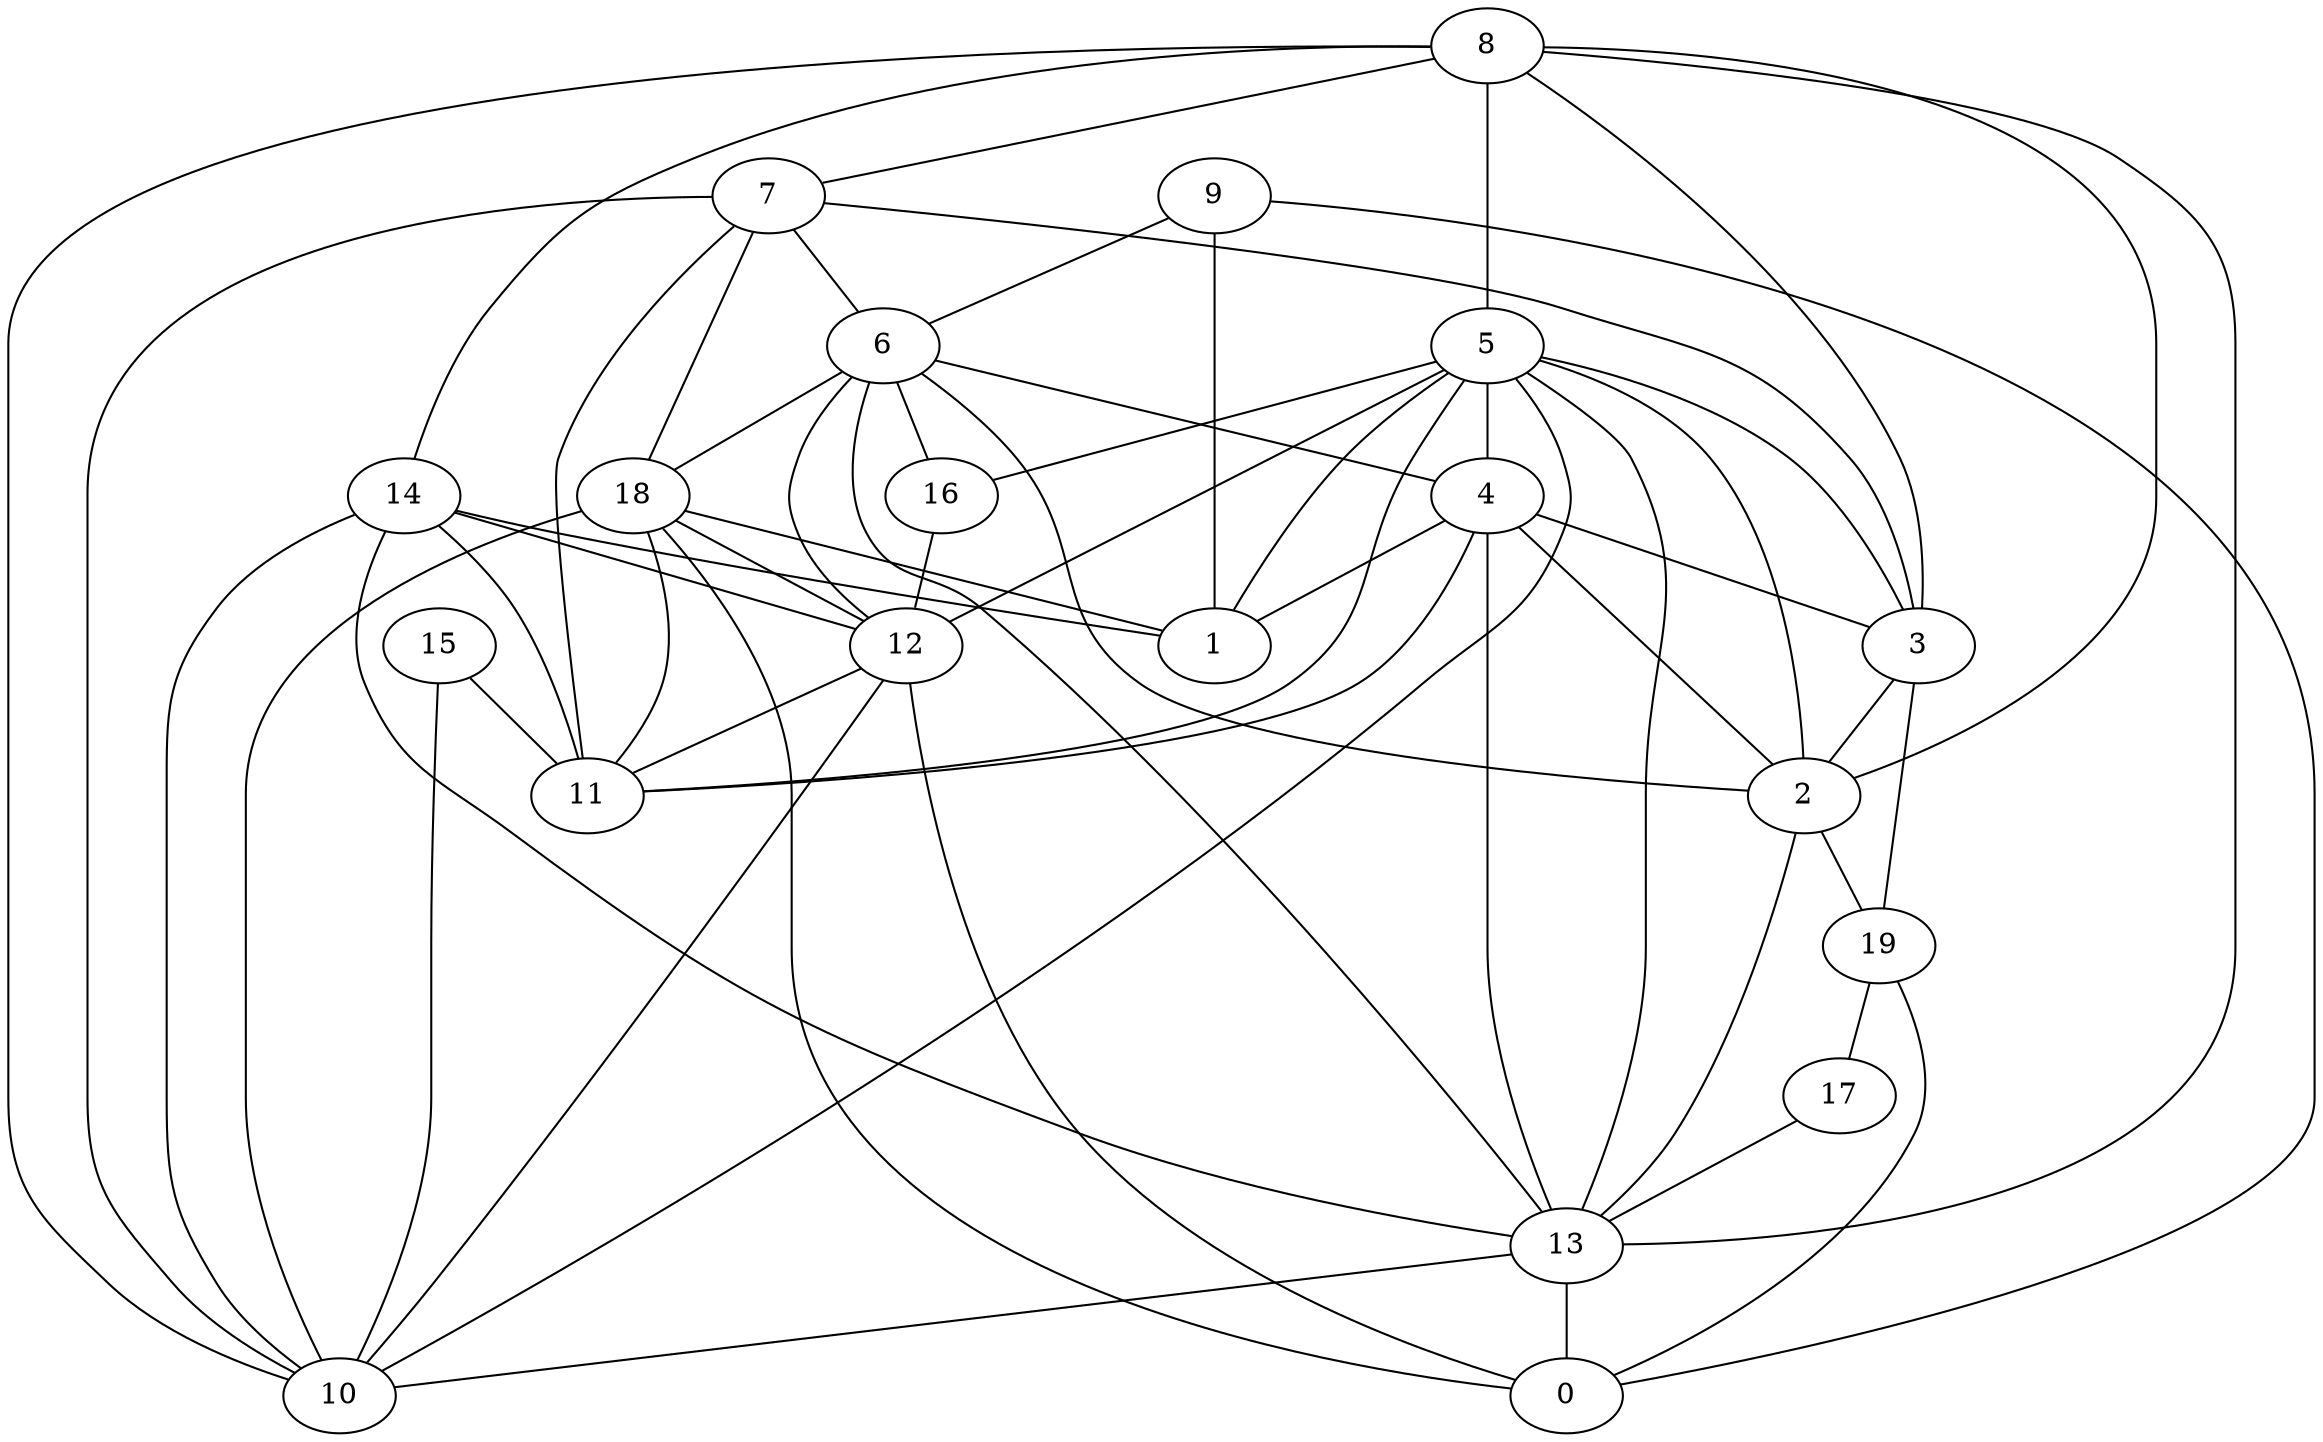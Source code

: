 digraph GG_graph {

subgraph G_graph {
edge [color = black]
"2" -> "19" [dir = none]
"2" -> "13" [dir = none]
"19" -> "17" [dir = none]
"19" -> "0" [dir = none]
"6" -> "16" [dir = none]
"6" -> "12" [dir = none]
"6" -> "13" [dir = none]
"4" -> "11" [dir = none]
"4" -> "2" [dir = none]
"4" -> "1" [dir = none]
"5" -> "1" [dir = none]
"5" -> "11" [dir = none]
"5" -> "10" [dir = none]
"5" -> "13" [dir = none]
"9" -> "0" [dir = none]
"9" -> "1" [dir = none]
"9" -> "6" [dir = none]
"8" -> "14" [dir = none]
"8" -> "13" [dir = none]
"8" -> "3" [dir = none]
"3" -> "2" [dir = none]
"16" -> "12" [dir = none]
"12" -> "10" [dir = none]
"12" -> "0" [dir = none]
"18" -> "10" [dir = none]
"18" -> "11" [dir = none]
"15" -> "10" [dir = none]
"15" -> "11" [dir = none]
"13" -> "0" [dir = none]
"17" -> "13" [dir = none]
"7" -> "3" [dir = none]
"7" -> "11" [dir = none]
"7" -> "10" [dir = none]
"14" -> "1" [dir = none]
"14" -> "11" [dir = none]
"14" -> "12" [dir = none]
"14" -> "13" [dir = none]
"14" -> "10" [dir = none]
"5" -> "16" [dir = none]
"18" -> "1" [dir = none]
"12" -> "11" [dir = none]
"7" -> "6" [dir = none]
"4" -> "3" [dir = none]
"5" -> "2" [dir = none]
"8" -> "2" [dir = none]
"6" -> "18" [dir = none]
"6" -> "4" [dir = none]
"5" -> "4" [dir = none]
"8" -> "7" [dir = none]
"5" -> "3" [dir = none]
"6" -> "2" [dir = none]
"7" -> "18" [dir = none]
"13" -> "10" [dir = none]
"5" -> "12" [dir = none]
"18" -> "12" [dir = none]
"8" -> "5" [dir = none]
"8" -> "10" [dir = none]
"18" -> "0" [dir = none]
"3" -> "19" [dir = none]
"4" -> "13" [dir = none]
}

}
